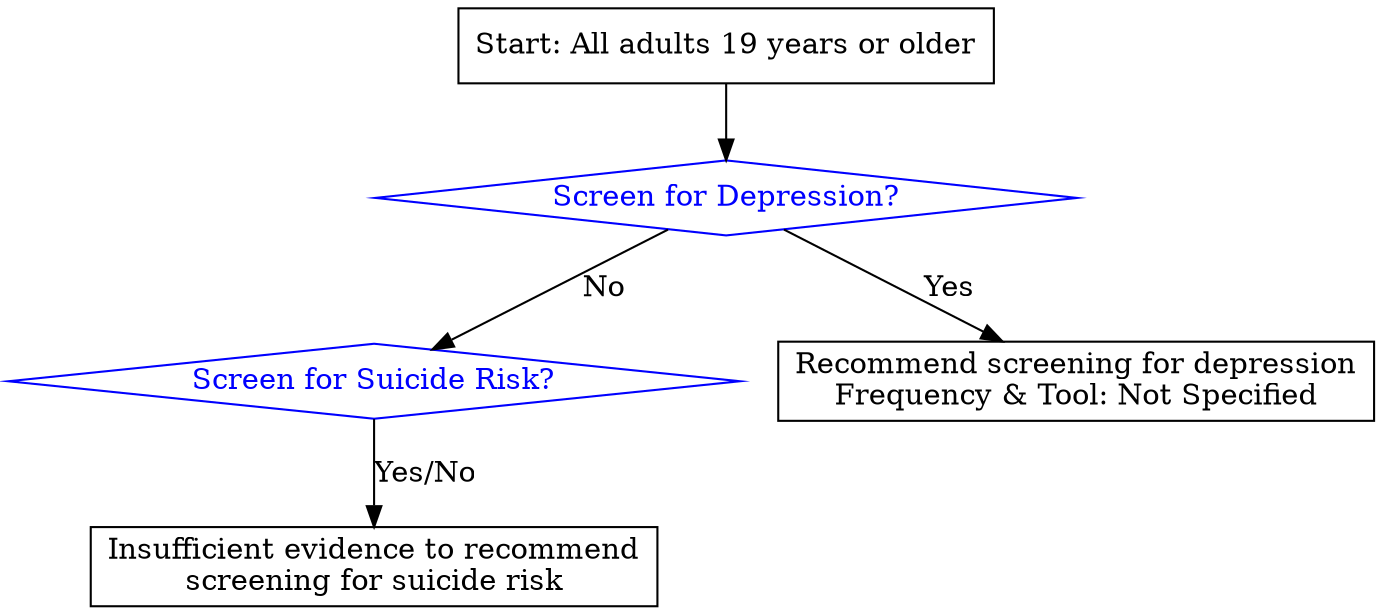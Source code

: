 digraph G {
    rankdir=TB
    node [shape=diamond,color=blue,fontcolor=blue];

    start [label="Start: All adults 19 years or older", shape=box, color=black, fontcolor=black]
    depression_screening [label="Screen for Depression?", color=blue, fontcolor=blue]
    suicide_risk_screening [label="Screen for Suicide Risk?", color=blue, fontcolor=blue]
    recommend_depression_screening [label="Recommend screening for depression\nFrequency & Tool: Not Specified", shape=box, color=black, fontcolor=black]
    insufficient_evidence_suicide [label="Insufficient evidence to recommend\nscreening for suicide risk", shape=box, color=black, fontcolor=black]

    start -> depression_screening
    depression_screening -> recommend_depression_screening [label="Yes"]
    depression_screening -> suicide_risk_screening [label="No"]
    suicide_risk_screening -> insufficient_evidence_suicide [label="Yes/No"]
}